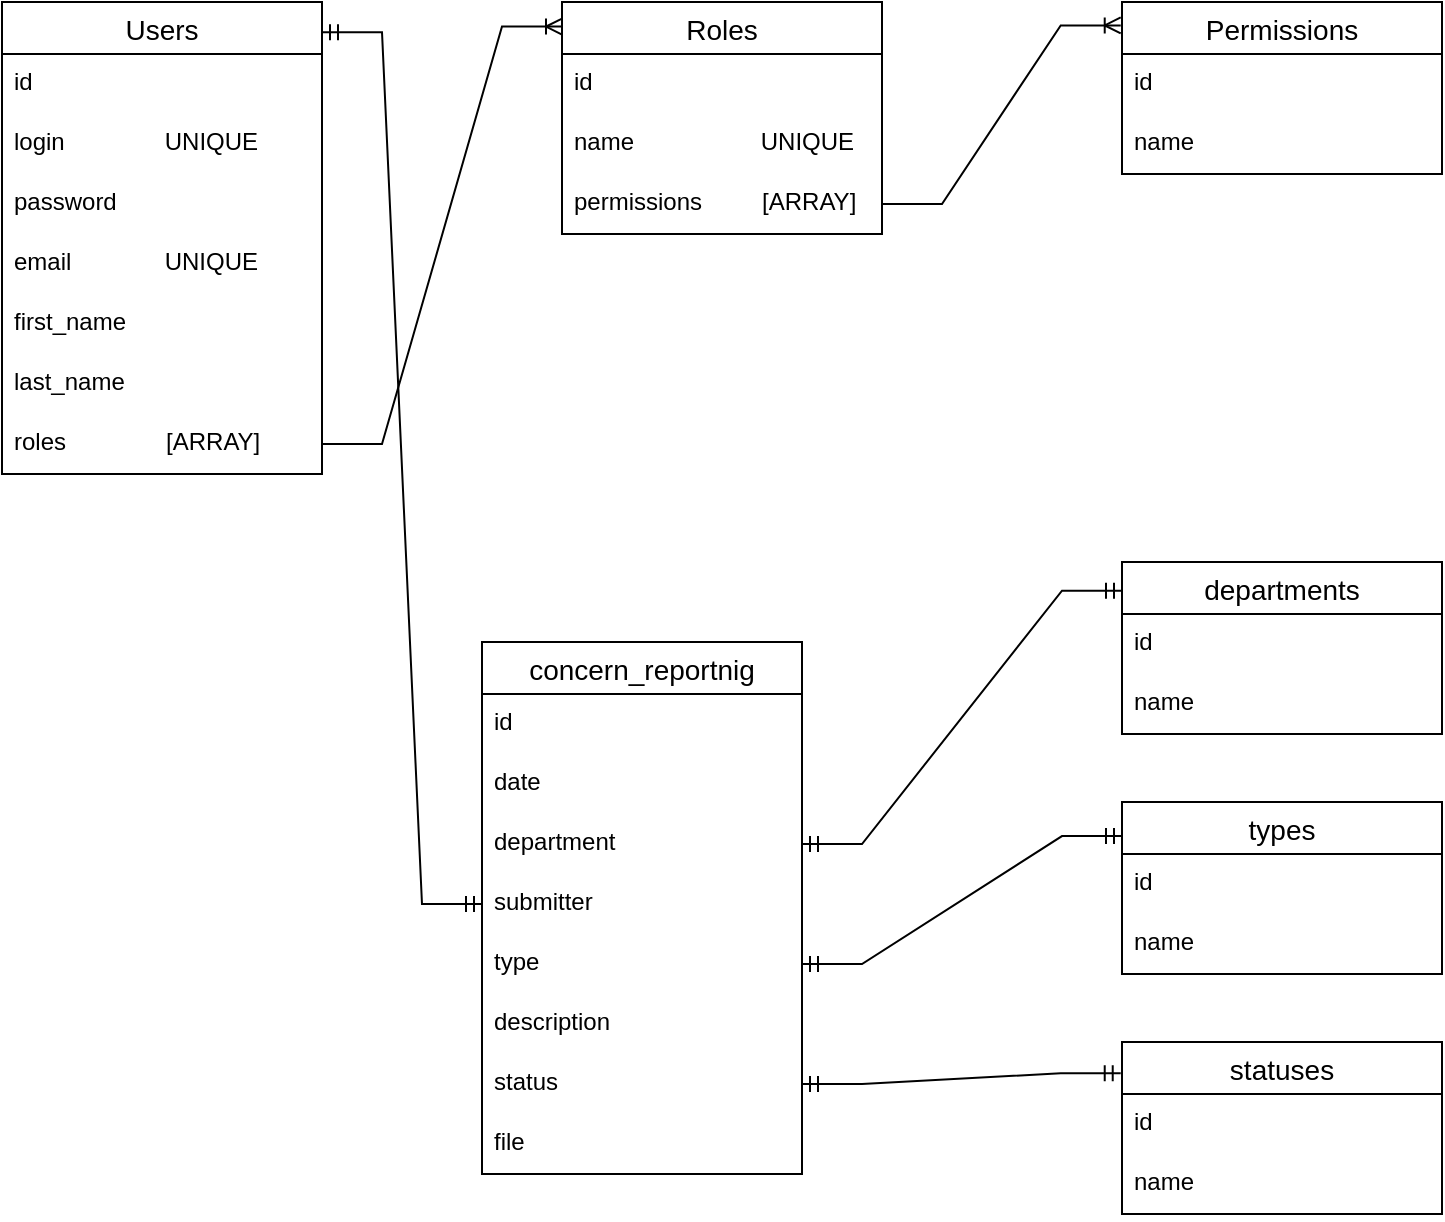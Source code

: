 <mxfile version="20.0.3" type="github">
  <diagram id="U76fdap0QQvUAk4Rm98_" name="Page-1">
    <mxGraphModel dx="948" dy="529" grid="1" gridSize="10" guides="1" tooltips="1" connect="1" arrows="1" fold="1" page="1" pageScale="1" pageWidth="827" pageHeight="1169" math="0" shadow="0">
      <root>
        <mxCell id="0" />
        <mxCell id="1" parent="0" />
        <mxCell id="x6Ja4ViE7oWxNkCTsB3E-1" value="Users" style="swimlane;fontStyle=0;childLayout=stackLayout;horizontal=1;startSize=26;horizontalStack=0;resizeParent=1;resizeParentMax=0;resizeLast=0;collapsible=1;marginBottom=0;align=center;fontSize=14;" vertex="1" parent="1">
          <mxGeometry x="40" y="40" width="160" height="236" as="geometry" />
        </mxCell>
        <mxCell id="x6Ja4ViE7oWxNkCTsB3E-2" value="id" style="text;strokeColor=none;fillColor=none;spacingLeft=4;spacingRight=4;overflow=hidden;rotatable=0;points=[[0,0.5],[1,0.5]];portConstraint=eastwest;fontSize=12;" vertex="1" parent="x6Ja4ViE7oWxNkCTsB3E-1">
          <mxGeometry y="26" width="160" height="30" as="geometry" />
        </mxCell>
        <mxCell id="x6Ja4ViE7oWxNkCTsB3E-4" value="login               UNIQUE" style="text;strokeColor=none;fillColor=none;spacingLeft=4;spacingRight=4;overflow=hidden;rotatable=0;points=[[0,0.5],[1,0.5]];portConstraint=eastwest;fontSize=12;" vertex="1" parent="x6Ja4ViE7oWxNkCTsB3E-1">
          <mxGeometry y="56" width="160" height="30" as="geometry" />
        </mxCell>
        <mxCell id="x6Ja4ViE7oWxNkCTsB3E-5" value="password" style="text;strokeColor=none;fillColor=none;spacingLeft=4;spacingRight=4;overflow=hidden;rotatable=0;points=[[0,0.5],[1,0.5]];portConstraint=eastwest;fontSize=12;" vertex="1" parent="x6Ja4ViE7oWxNkCTsB3E-1">
          <mxGeometry y="86" width="160" height="30" as="geometry" />
        </mxCell>
        <mxCell id="x6Ja4ViE7oWxNkCTsB3E-6" value="email              UNIQUE" style="text;strokeColor=none;fillColor=none;spacingLeft=4;spacingRight=4;overflow=hidden;rotatable=0;points=[[0,0.5],[1,0.5]];portConstraint=eastwest;fontSize=12;" vertex="1" parent="x6Ja4ViE7oWxNkCTsB3E-1">
          <mxGeometry y="116" width="160" height="30" as="geometry" />
        </mxCell>
        <mxCell id="x6Ja4ViE7oWxNkCTsB3E-8" value="first_name" style="text;strokeColor=none;fillColor=none;spacingLeft=4;spacingRight=4;overflow=hidden;rotatable=0;points=[[0,0.5],[1,0.5]];portConstraint=eastwest;fontSize=12;" vertex="1" parent="x6Ja4ViE7oWxNkCTsB3E-1">
          <mxGeometry y="146" width="160" height="30" as="geometry" />
        </mxCell>
        <mxCell id="x6Ja4ViE7oWxNkCTsB3E-9" value="last_name" style="text;strokeColor=none;fillColor=none;spacingLeft=4;spacingRight=4;overflow=hidden;rotatable=0;points=[[0,0.5],[1,0.5]];portConstraint=eastwest;fontSize=12;" vertex="1" parent="x6Ja4ViE7oWxNkCTsB3E-1">
          <mxGeometry y="176" width="160" height="30" as="geometry" />
        </mxCell>
        <mxCell id="x6Ja4ViE7oWxNkCTsB3E-7" value="roles               [ARRAY]" style="text;strokeColor=none;fillColor=none;spacingLeft=4;spacingRight=4;overflow=hidden;rotatable=0;points=[[0,0.5],[1,0.5]];portConstraint=eastwest;fontSize=12;" vertex="1" parent="x6Ja4ViE7oWxNkCTsB3E-1">
          <mxGeometry y="206" width="160" height="30" as="geometry" />
        </mxCell>
        <mxCell id="x6Ja4ViE7oWxNkCTsB3E-10" value="Roles" style="swimlane;fontStyle=0;childLayout=stackLayout;horizontal=1;startSize=26;horizontalStack=0;resizeParent=1;resizeParentMax=0;resizeLast=0;collapsible=1;marginBottom=0;align=center;fontSize=14;" vertex="1" parent="1">
          <mxGeometry x="320" y="40" width="160" height="116" as="geometry" />
        </mxCell>
        <mxCell id="x6Ja4ViE7oWxNkCTsB3E-11" value="id" style="text;strokeColor=none;fillColor=none;spacingLeft=4;spacingRight=4;overflow=hidden;rotatable=0;points=[[0,0.5],[1,0.5]];portConstraint=eastwest;fontSize=12;" vertex="1" parent="x6Ja4ViE7oWxNkCTsB3E-10">
          <mxGeometry y="26" width="160" height="30" as="geometry" />
        </mxCell>
        <mxCell id="x6Ja4ViE7oWxNkCTsB3E-12" value="name                   UNIQUE" style="text;strokeColor=none;fillColor=none;spacingLeft=4;spacingRight=4;overflow=hidden;rotatable=0;points=[[0,0.5],[1,0.5]];portConstraint=eastwest;fontSize=12;" vertex="1" parent="x6Ja4ViE7oWxNkCTsB3E-10">
          <mxGeometry y="56" width="160" height="30" as="geometry" />
        </mxCell>
        <mxCell id="x6Ja4ViE7oWxNkCTsB3E-13" value="permissions         [ARRAY]" style="text;strokeColor=none;fillColor=none;spacingLeft=4;spacingRight=4;overflow=hidden;rotatable=0;points=[[0,0.5],[1,0.5]];portConstraint=eastwest;fontSize=12;" vertex="1" parent="x6Ja4ViE7oWxNkCTsB3E-10">
          <mxGeometry y="86" width="160" height="30" as="geometry" />
        </mxCell>
        <mxCell id="x6Ja4ViE7oWxNkCTsB3E-14" value="" style="edgeStyle=entityRelationEdgeStyle;fontSize=12;html=1;endArrow=ERoneToMany;rounded=0;entryX=0;entryY=0.106;entryDx=0;entryDy=0;entryPerimeter=0;" edge="1" parent="1" source="x6Ja4ViE7oWxNkCTsB3E-7" target="x6Ja4ViE7oWxNkCTsB3E-10">
          <mxGeometry width="100" height="100" relative="1" as="geometry">
            <mxPoint x="240" y="300" as="sourcePoint" />
            <mxPoint x="340" y="200" as="targetPoint" />
          </mxGeometry>
        </mxCell>
        <mxCell id="x6Ja4ViE7oWxNkCTsB3E-15" value="Permissions" style="swimlane;fontStyle=0;childLayout=stackLayout;horizontal=1;startSize=26;horizontalStack=0;resizeParent=1;resizeParentMax=0;resizeLast=0;collapsible=1;marginBottom=0;align=center;fontSize=14;" vertex="1" parent="1">
          <mxGeometry x="600" y="40" width="160" height="86" as="geometry" />
        </mxCell>
        <mxCell id="x6Ja4ViE7oWxNkCTsB3E-16" value="id" style="text;strokeColor=none;fillColor=none;spacingLeft=4;spacingRight=4;overflow=hidden;rotatable=0;points=[[0,0.5],[1,0.5]];portConstraint=eastwest;fontSize=12;" vertex="1" parent="x6Ja4ViE7oWxNkCTsB3E-15">
          <mxGeometry y="26" width="160" height="30" as="geometry" />
        </mxCell>
        <mxCell id="x6Ja4ViE7oWxNkCTsB3E-17" value="name" style="text;strokeColor=none;fillColor=none;spacingLeft=4;spacingRight=4;overflow=hidden;rotatable=0;points=[[0,0.5],[1,0.5]];portConstraint=eastwest;fontSize=12;" vertex="1" parent="x6Ja4ViE7oWxNkCTsB3E-15">
          <mxGeometry y="56" width="160" height="30" as="geometry" />
        </mxCell>
        <mxCell id="x6Ja4ViE7oWxNkCTsB3E-19" value="" style="edgeStyle=entityRelationEdgeStyle;fontSize=12;html=1;endArrow=ERoneToMany;rounded=0;entryX=-0.004;entryY=0.136;entryDx=0;entryDy=0;entryPerimeter=0;" edge="1" parent="1" source="x6Ja4ViE7oWxNkCTsB3E-13" target="x6Ja4ViE7oWxNkCTsB3E-15">
          <mxGeometry width="100" height="100" relative="1" as="geometry">
            <mxPoint x="210" y="271" as="sourcePoint" />
            <mxPoint x="328.24" y="61.368" as="targetPoint" />
          </mxGeometry>
        </mxCell>
        <mxCell id="x6Ja4ViE7oWxNkCTsB3E-20" value="concern_reportnig" style="swimlane;fontStyle=0;childLayout=stackLayout;horizontal=1;startSize=26;horizontalStack=0;resizeParent=1;resizeParentMax=0;resizeLast=0;collapsible=1;marginBottom=0;align=center;fontSize=14;" vertex="1" parent="1">
          <mxGeometry x="280" y="360" width="160" height="266" as="geometry" />
        </mxCell>
        <mxCell id="x6Ja4ViE7oWxNkCTsB3E-21" value="id" style="text;strokeColor=none;fillColor=none;spacingLeft=4;spacingRight=4;overflow=hidden;rotatable=0;points=[[0,0.5],[1,0.5]];portConstraint=eastwest;fontSize=12;" vertex="1" parent="x6Ja4ViE7oWxNkCTsB3E-20">
          <mxGeometry y="26" width="160" height="30" as="geometry" />
        </mxCell>
        <mxCell id="x6Ja4ViE7oWxNkCTsB3E-22" value="date" style="text;strokeColor=none;fillColor=none;spacingLeft=4;spacingRight=4;overflow=hidden;rotatable=0;points=[[0,0.5],[1,0.5]];portConstraint=eastwest;fontSize=12;" vertex="1" parent="x6Ja4ViE7oWxNkCTsB3E-20">
          <mxGeometry y="56" width="160" height="30" as="geometry" />
        </mxCell>
        <mxCell id="x6Ja4ViE7oWxNkCTsB3E-23" value="department" style="text;strokeColor=none;fillColor=none;spacingLeft=4;spacingRight=4;overflow=hidden;rotatable=0;points=[[0,0.5],[1,0.5]];portConstraint=eastwest;fontSize=12;" vertex="1" parent="x6Ja4ViE7oWxNkCTsB3E-20">
          <mxGeometry y="86" width="160" height="30" as="geometry" />
        </mxCell>
        <mxCell id="x6Ja4ViE7oWxNkCTsB3E-24" value="submitter" style="text;strokeColor=none;fillColor=none;spacingLeft=4;spacingRight=4;overflow=hidden;rotatable=0;points=[[0,0.5],[1,0.5]];portConstraint=eastwest;fontSize=12;" vertex="1" parent="x6Ja4ViE7oWxNkCTsB3E-20">
          <mxGeometry y="116" width="160" height="30" as="geometry" />
        </mxCell>
        <mxCell id="x6Ja4ViE7oWxNkCTsB3E-25" value="type" style="text;strokeColor=none;fillColor=none;spacingLeft=4;spacingRight=4;overflow=hidden;rotatable=0;points=[[0,0.5],[1,0.5]];portConstraint=eastwest;fontSize=12;" vertex="1" parent="x6Ja4ViE7oWxNkCTsB3E-20">
          <mxGeometry y="146" width="160" height="30" as="geometry" />
        </mxCell>
        <mxCell id="x6Ja4ViE7oWxNkCTsB3E-26" value="description" style="text;strokeColor=none;fillColor=none;spacingLeft=4;spacingRight=4;overflow=hidden;rotatable=0;points=[[0,0.5],[1,0.5]];portConstraint=eastwest;fontSize=12;" vertex="1" parent="x6Ja4ViE7oWxNkCTsB3E-20">
          <mxGeometry y="176" width="160" height="30" as="geometry" />
        </mxCell>
        <mxCell id="x6Ja4ViE7oWxNkCTsB3E-27" value="status" style="text;strokeColor=none;fillColor=none;spacingLeft=4;spacingRight=4;overflow=hidden;rotatable=0;points=[[0,0.5],[1,0.5]];portConstraint=eastwest;fontSize=12;" vertex="1" parent="x6Ja4ViE7oWxNkCTsB3E-20">
          <mxGeometry y="206" width="160" height="30" as="geometry" />
        </mxCell>
        <mxCell id="x6Ja4ViE7oWxNkCTsB3E-44" value="file" style="text;strokeColor=none;fillColor=none;spacingLeft=4;spacingRight=4;overflow=hidden;rotatable=0;points=[[0,0.5],[1,0.5]];portConstraint=eastwest;fontSize=12;" vertex="1" parent="x6Ja4ViE7oWxNkCTsB3E-20">
          <mxGeometry y="236" width="160" height="30" as="geometry" />
        </mxCell>
        <mxCell id="x6Ja4ViE7oWxNkCTsB3E-28" value="departments" style="swimlane;fontStyle=0;childLayout=stackLayout;horizontal=1;startSize=26;horizontalStack=0;resizeParent=1;resizeParentMax=0;resizeLast=0;collapsible=1;marginBottom=0;align=center;fontSize=14;" vertex="1" parent="1">
          <mxGeometry x="600" y="320" width="160" height="86" as="geometry" />
        </mxCell>
        <mxCell id="x6Ja4ViE7oWxNkCTsB3E-29" value="id" style="text;strokeColor=none;fillColor=none;spacingLeft=4;spacingRight=4;overflow=hidden;rotatable=0;points=[[0,0.5],[1,0.5]];portConstraint=eastwest;fontSize=12;" vertex="1" parent="x6Ja4ViE7oWxNkCTsB3E-28">
          <mxGeometry y="26" width="160" height="30" as="geometry" />
        </mxCell>
        <mxCell id="x6Ja4ViE7oWxNkCTsB3E-30" value="name" style="text;strokeColor=none;fillColor=none;spacingLeft=4;spacingRight=4;overflow=hidden;rotatable=0;points=[[0,0.5],[1,0.5]];portConstraint=eastwest;fontSize=12;" vertex="1" parent="x6Ja4ViE7oWxNkCTsB3E-28">
          <mxGeometry y="56" width="160" height="30" as="geometry" />
        </mxCell>
        <mxCell id="x6Ja4ViE7oWxNkCTsB3E-32" value="types" style="swimlane;fontStyle=0;childLayout=stackLayout;horizontal=1;startSize=26;horizontalStack=0;resizeParent=1;resizeParentMax=0;resizeLast=0;collapsible=1;marginBottom=0;align=center;fontSize=14;" vertex="1" parent="1">
          <mxGeometry x="600" y="440" width="160" height="86" as="geometry" />
        </mxCell>
        <mxCell id="x6Ja4ViE7oWxNkCTsB3E-33" value="id" style="text;strokeColor=none;fillColor=none;spacingLeft=4;spacingRight=4;overflow=hidden;rotatable=0;points=[[0,0.5],[1,0.5]];portConstraint=eastwest;fontSize=12;" vertex="1" parent="x6Ja4ViE7oWxNkCTsB3E-32">
          <mxGeometry y="26" width="160" height="30" as="geometry" />
        </mxCell>
        <mxCell id="x6Ja4ViE7oWxNkCTsB3E-34" value="name" style="text;strokeColor=none;fillColor=none;spacingLeft=4;spacingRight=4;overflow=hidden;rotatable=0;points=[[0,0.5],[1,0.5]];portConstraint=eastwest;fontSize=12;" vertex="1" parent="x6Ja4ViE7oWxNkCTsB3E-32">
          <mxGeometry y="56" width="160" height="30" as="geometry" />
        </mxCell>
        <mxCell id="x6Ja4ViE7oWxNkCTsB3E-35" value="statuses" style="swimlane;fontStyle=0;childLayout=stackLayout;horizontal=1;startSize=26;horizontalStack=0;resizeParent=1;resizeParentMax=0;resizeLast=0;collapsible=1;marginBottom=0;align=center;fontSize=14;" vertex="1" parent="1">
          <mxGeometry x="600" y="560" width="160" height="86" as="geometry" />
        </mxCell>
        <mxCell id="x6Ja4ViE7oWxNkCTsB3E-36" value="id" style="text;strokeColor=none;fillColor=none;spacingLeft=4;spacingRight=4;overflow=hidden;rotatable=0;points=[[0,0.5],[1,0.5]];portConstraint=eastwest;fontSize=12;" vertex="1" parent="x6Ja4ViE7oWxNkCTsB3E-35">
          <mxGeometry y="26" width="160" height="30" as="geometry" />
        </mxCell>
        <mxCell id="x6Ja4ViE7oWxNkCTsB3E-37" value="name" style="text;strokeColor=none;fillColor=none;spacingLeft=4;spacingRight=4;overflow=hidden;rotatable=0;points=[[0,0.5],[1,0.5]];portConstraint=eastwest;fontSize=12;" vertex="1" parent="x6Ja4ViE7oWxNkCTsB3E-35">
          <mxGeometry y="56" width="160" height="30" as="geometry" />
        </mxCell>
        <mxCell id="x6Ja4ViE7oWxNkCTsB3E-38" value="" style="edgeStyle=entityRelationEdgeStyle;fontSize=12;html=1;endArrow=ERmandOne;startArrow=ERmandOne;rounded=0;entryX=0;entryY=0.167;entryDx=0;entryDy=0;entryPerimeter=0;" edge="1" parent="1" source="x6Ja4ViE7oWxNkCTsB3E-23" target="x6Ja4ViE7oWxNkCTsB3E-28">
          <mxGeometry width="100" height="100" relative="1" as="geometry">
            <mxPoint x="540" y="500" as="sourcePoint" />
            <mxPoint x="640" y="400" as="targetPoint" />
          </mxGeometry>
        </mxCell>
        <mxCell id="x6Ja4ViE7oWxNkCTsB3E-39" value="" style="edgeStyle=entityRelationEdgeStyle;fontSize=12;html=1;endArrow=ERmandOne;startArrow=ERmandOne;rounded=0;entryX=0;entryY=0.198;entryDx=0;entryDy=0;entryPerimeter=0;" edge="1" parent="1" source="x6Ja4ViE7oWxNkCTsB3E-25" target="x6Ja4ViE7oWxNkCTsB3E-32">
          <mxGeometry width="100" height="100" relative="1" as="geometry">
            <mxPoint x="540" y="500" as="sourcePoint" />
            <mxPoint x="640" y="400" as="targetPoint" />
          </mxGeometry>
        </mxCell>
        <mxCell id="x6Ja4ViE7oWxNkCTsB3E-40" value="" style="edgeStyle=entityRelationEdgeStyle;fontSize=12;html=1;endArrow=ERmandOne;startArrow=ERmandOne;rounded=0;entryX=-0.004;entryY=0.182;entryDx=0;entryDy=0;entryPerimeter=0;" edge="1" parent="1" source="x6Ja4ViE7oWxNkCTsB3E-27" target="x6Ja4ViE7oWxNkCTsB3E-35">
          <mxGeometry width="100" height="100" relative="1" as="geometry">
            <mxPoint x="540" y="500" as="sourcePoint" />
            <mxPoint x="640" y="400" as="targetPoint" />
          </mxGeometry>
        </mxCell>
        <mxCell id="x6Ja4ViE7oWxNkCTsB3E-43" value="" style="edgeStyle=entityRelationEdgeStyle;fontSize=12;html=1;endArrow=ERmandOne;startArrow=ERmandOne;rounded=0;entryX=1;entryY=0.064;entryDx=0;entryDy=0;entryPerimeter=0;" edge="1" parent="1" source="x6Ja4ViE7oWxNkCTsB3E-24" target="x6Ja4ViE7oWxNkCTsB3E-1">
          <mxGeometry width="100" height="100" relative="1" as="geometry">
            <mxPoint x="190" y="470" as="sourcePoint" />
            <mxPoint x="290" y="370" as="targetPoint" />
          </mxGeometry>
        </mxCell>
      </root>
    </mxGraphModel>
  </diagram>
</mxfile>

